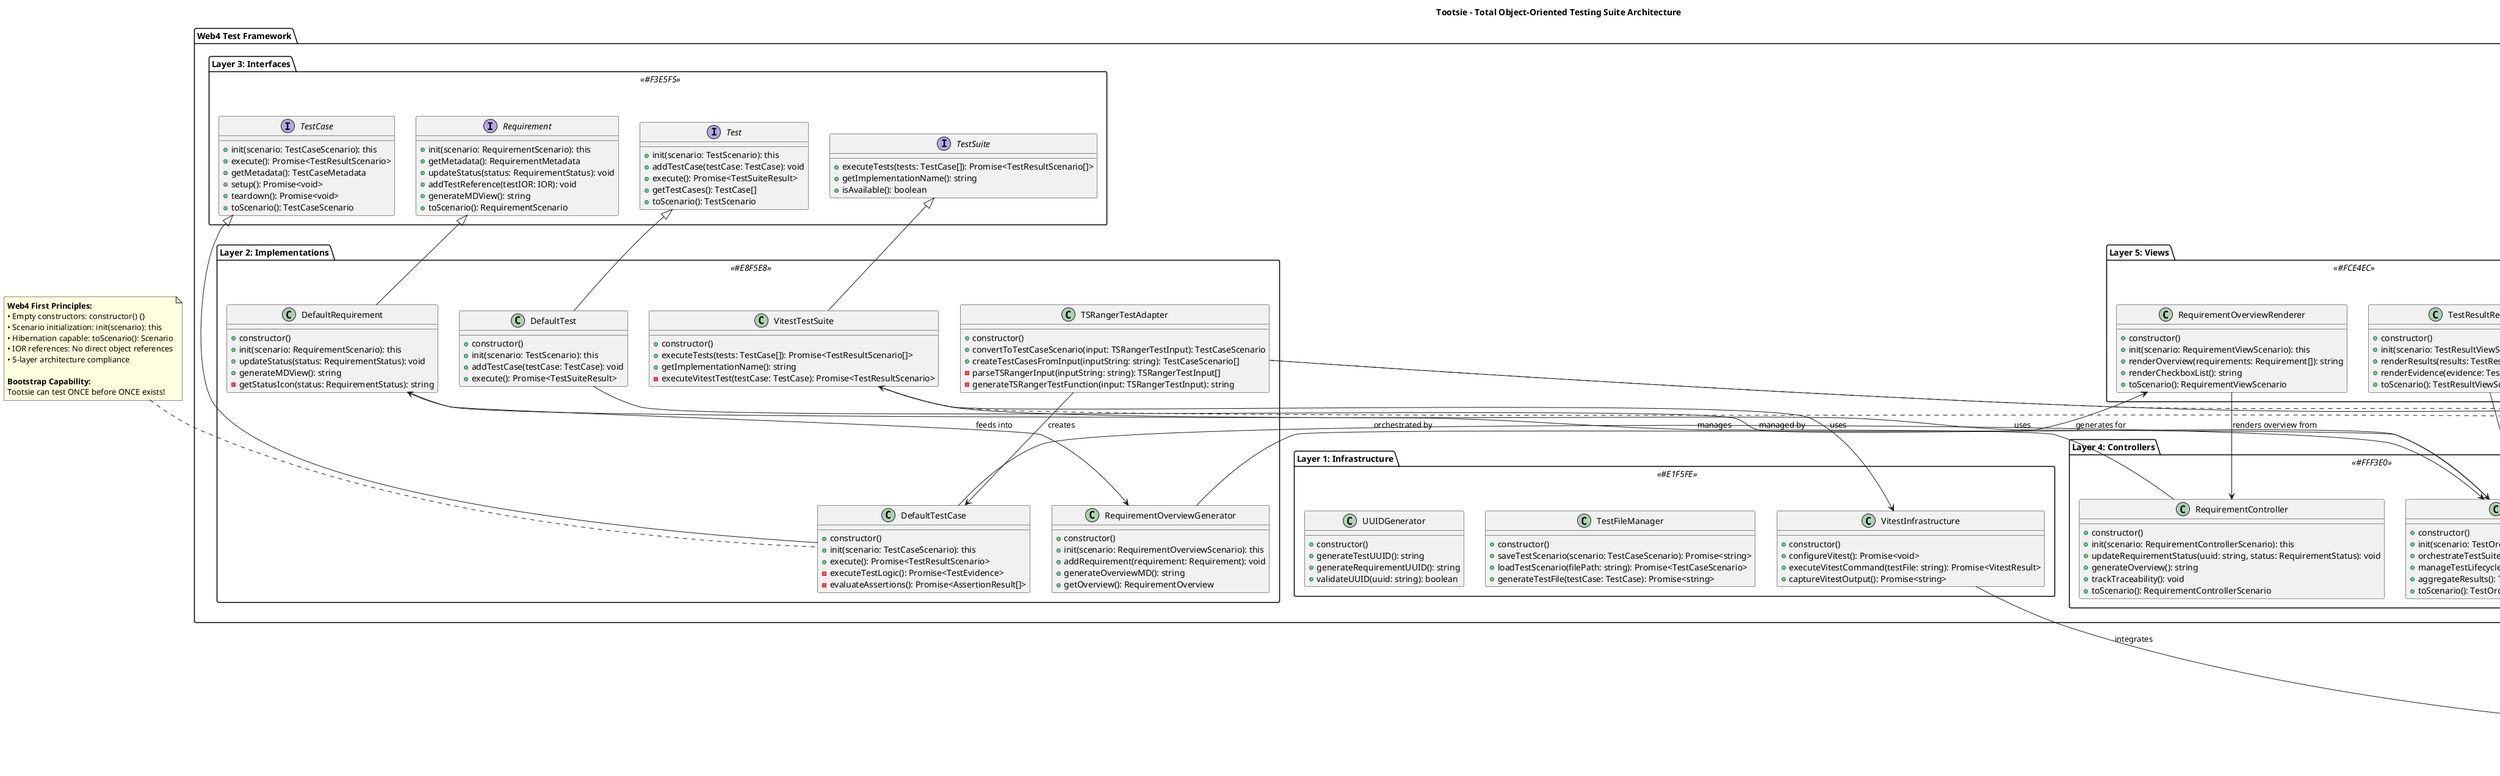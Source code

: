 @startuml TootsieCoreArchitecture
!define COMPONENT_COLOR #E1F5FE
!define INTERFACE_COLOR #F3E5F5  
!define IMPLEMENTATION_COLOR #E8F5E8
!define CONTROLLER_COLOR #FFF3E0
!define VIEW_COLOR #FCE4EC

title Tootsie - Total Object-Oriented Testing Suite Architecture

package "Web4 Test Framework" {
  
  package "Layer 5: Views" <<VIEW_COLOR>> {
    class TestResultRenderer {
      +constructor()
      +init(scenario: TestResultViewScenario): this
      +renderResults(results: TestResultScenario[]): string
      +renderEvidence(evidence: TestEvidence): string
      +toScenario(): TestResultViewScenario
    }
    
    class RequirementOverviewRenderer {
      +constructor()
      +init(scenario: RequirementViewScenario): this  
      +renderOverview(requirements: Requirement[]): string
      +renderCheckboxList(): string
      +toScenario(): RequirementViewScenario
    }
  }
  
  package "Layer 4: Controllers" <<CONTROLLER_COLOR>> {
    class TestOrchestrator {
      +constructor()
      +init(scenario: TestOrchestratorScenario): this
      +orchestrateTestSuite(suite: Test): Promise<TestSuiteResult>
      +manageTestLifecycle(): Promise<void>
      +aggregateResults(): TestSuiteResult
      +toScenario(): TestOrchestratorScenario
    }
    
    class RequirementController {
      +constructor()
      +init(scenario: RequirementControllerScenario): this
      +updateRequirementStatus(uuid: string, status: RequirementStatus): void
      +generateOverview(): string
      +trackTraceability(): void
      +toScenario(): RequirementControllerScenario
    }
  }
  
  package "Layer 3: Interfaces" <<INTERFACE_COLOR>> {
    interface TestCase {
      +init(scenario: TestCaseScenario): this
      +execute(): Promise<TestResultScenario>
      +getMetadata(): TestCaseMetadata
      +setup(): Promise<void>
      +teardown(): Promise<void>
      +toScenario(): TestCaseScenario
    }
    
    interface Test {
      +init(scenario: TestScenario): this
      +addTestCase(testCase: TestCase): void
      +execute(): Promise<TestSuiteResult>
      +getTestCases(): TestCase[]
      +toScenario(): TestScenario
    }
    
    interface TestSuite {
      +executeTests(tests: TestCase[]): Promise<TestResultScenario[]>
      +getImplementationName(): string
      +isAvailable(): boolean
    }
    
    interface Requirement {
      +init(scenario: RequirementScenario): this
      +getMetadata(): RequirementMetadata
      +updateStatus(status: RequirementStatus): void
      +addTestReference(testIOR: IOR): void
      +generateMDView(): string
      +toScenario(): RequirementScenario
    }
  }
  
  package "Layer 2: Implementations" <<IMPLEMENTATION_COLOR>> {
    class DefaultTestCase {
      +constructor()
      +init(scenario: TestCaseScenario): this
      +execute(): Promise<TestResultScenario>
      -executeTestLogic(): Promise<TestEvidence>
      -evaluateAssertions(): Promise<AssertionResult[]>
    }
    
    class DefaultTest {
      +constructor()
      +init(scenario: TestScenario): this
      +addTestCase(testCase: TestCase): void
      +execute(): Promise<TestSuiteResult>
    }
    
    class VitestTestSuite {
      +constructor()
      +executeTests(tests: TestCase[]): Promise<TestResultScenario[]>
      +getImplementationName(): string
      -executeVitestTest(testCase: TestCase): Promise<TestResultScenario>
    }
    
    class TSRangerTestAdapter {
      +constructor()
      +convertToTestCaseScenario(input: TSRangerTestInput): TestCaseScenario
      +createTestCasesFromInput(inputString: string): TestCaseScenario[]
      -parseTSRangerInput(inputString: string): TSRangerTestInput[]
      -generateTSRangerTestFunction(input: TSRangerTestInput): string
    }
    
    class DefaultRequirement {
      +constructor()
      +init(scenario: RequirementScenario): this
      +updateStatus(status: RequirementStatus): void
      +generateMDView(): string
      -getStatusIcon(status: RequirementStatus): string
    }
    
    class RequirementOverviewGenerator {
      +constructor()
      +init(scenario: RequirementOverviewScenario): this
      +addRequirement(requirement: Requirement): void
      +generateOverviewMD(): string
      +getOverview(): RequirementOverview
    }
  }
  
  package "Layer 1: Infrastructure" <<COMPONENT_COLOR>> {
    class VitestInfrastructure {
      +constructor()
      +configureVitest(): Promise<void>
      +executeVitestCommand(testFile: string): Promise<VitestResult>
      +captureVitestOutput(): Promise<string>
    }
    
    class TestFileManager {
      +constructor()
      +saveTestScenario(scenario: TestCaseScenario): Promise<string>
      +loadTestScenario(filePath: string): Promise<TestCaseScenario>
      +generateTestFile(testCase: TestCase): Promise<string>
    }
    
    class UUIDGenerator {
      +constructor()
      +generateTestUUID(): string
      +generateRequirementUUID(): string
      +validateUUID(uuid: string): boolean
    }
  }
}

package "External Integrations" {
  class Vitest <<external>> {
    +test(name: string, fn: Function): void
    +describe(name: string, fn: Function): void
    +expect(value: any): Expectation
  }
  
  class TSRanger22 <<external>> {
    +testMode: boolean
    +testInput: string
    +execute(input: string): Promise<string>
  }
}

' Relationships
TestCase <|-- DefaultTestCase
Test <|-- DefaultTest  
TestSuite <|-- VitestTestSuite
Requirement <|-- DefaultRequirement

DefaultTestCase --> TestOrchestrator : orchestrated by
DefaultTest --> TestOrchestrator : managed by
RequirementController --> DefaultRequirement : manages
TestOrchestrator --> VitestTestSuite : uses
VitestTestSuite --> VitestInfrastructure : uses
VitestInfrastructure --> Vitest : integrates

TSRangerTestAdapter --> DefaultTestCase : creates
TSRangerTestAdapter --> TSRanger22 : adapts

TestResultRenderer --> TestOrchestrator : renders results from
RequirementOverviewRenderer --> RequirementController : renders overview from

DefaultRequirement --> RequirementOverviewGenerator : feeds into
RequirementOverviewGenerator --> RequirementOverviewRenderer : generates for

note top of DefaultTestCase
  **Web4 First Principles:**
  • Empty constructors: constructor() {}
  • Scenario initialization: init(scenario): this  
  • Hibernation capable: toScenario(): Scenario
  • IOR references: No direct object references
  • 5-layer architecture compliance
  
  **Bootstrap Capability:**
  Tootsie can test ONCE before ONCE exists!
end note

note bottom of VitestTestSuite
  **Vitest Integration Strategy:**
  Web4 objects feed Vitest with OOP tests,
  Vitest does execution heavy lifting,
  Results captured back into Web4 scenarios
end note

note bottom of TSRangerTestAdapter
  **TSRanger Compatibility:**
  Seamless integration of TSRanger v2.2 
  test inputs via TSRANGER_TEST_INPUT
  format without modification
end note

@enduml
